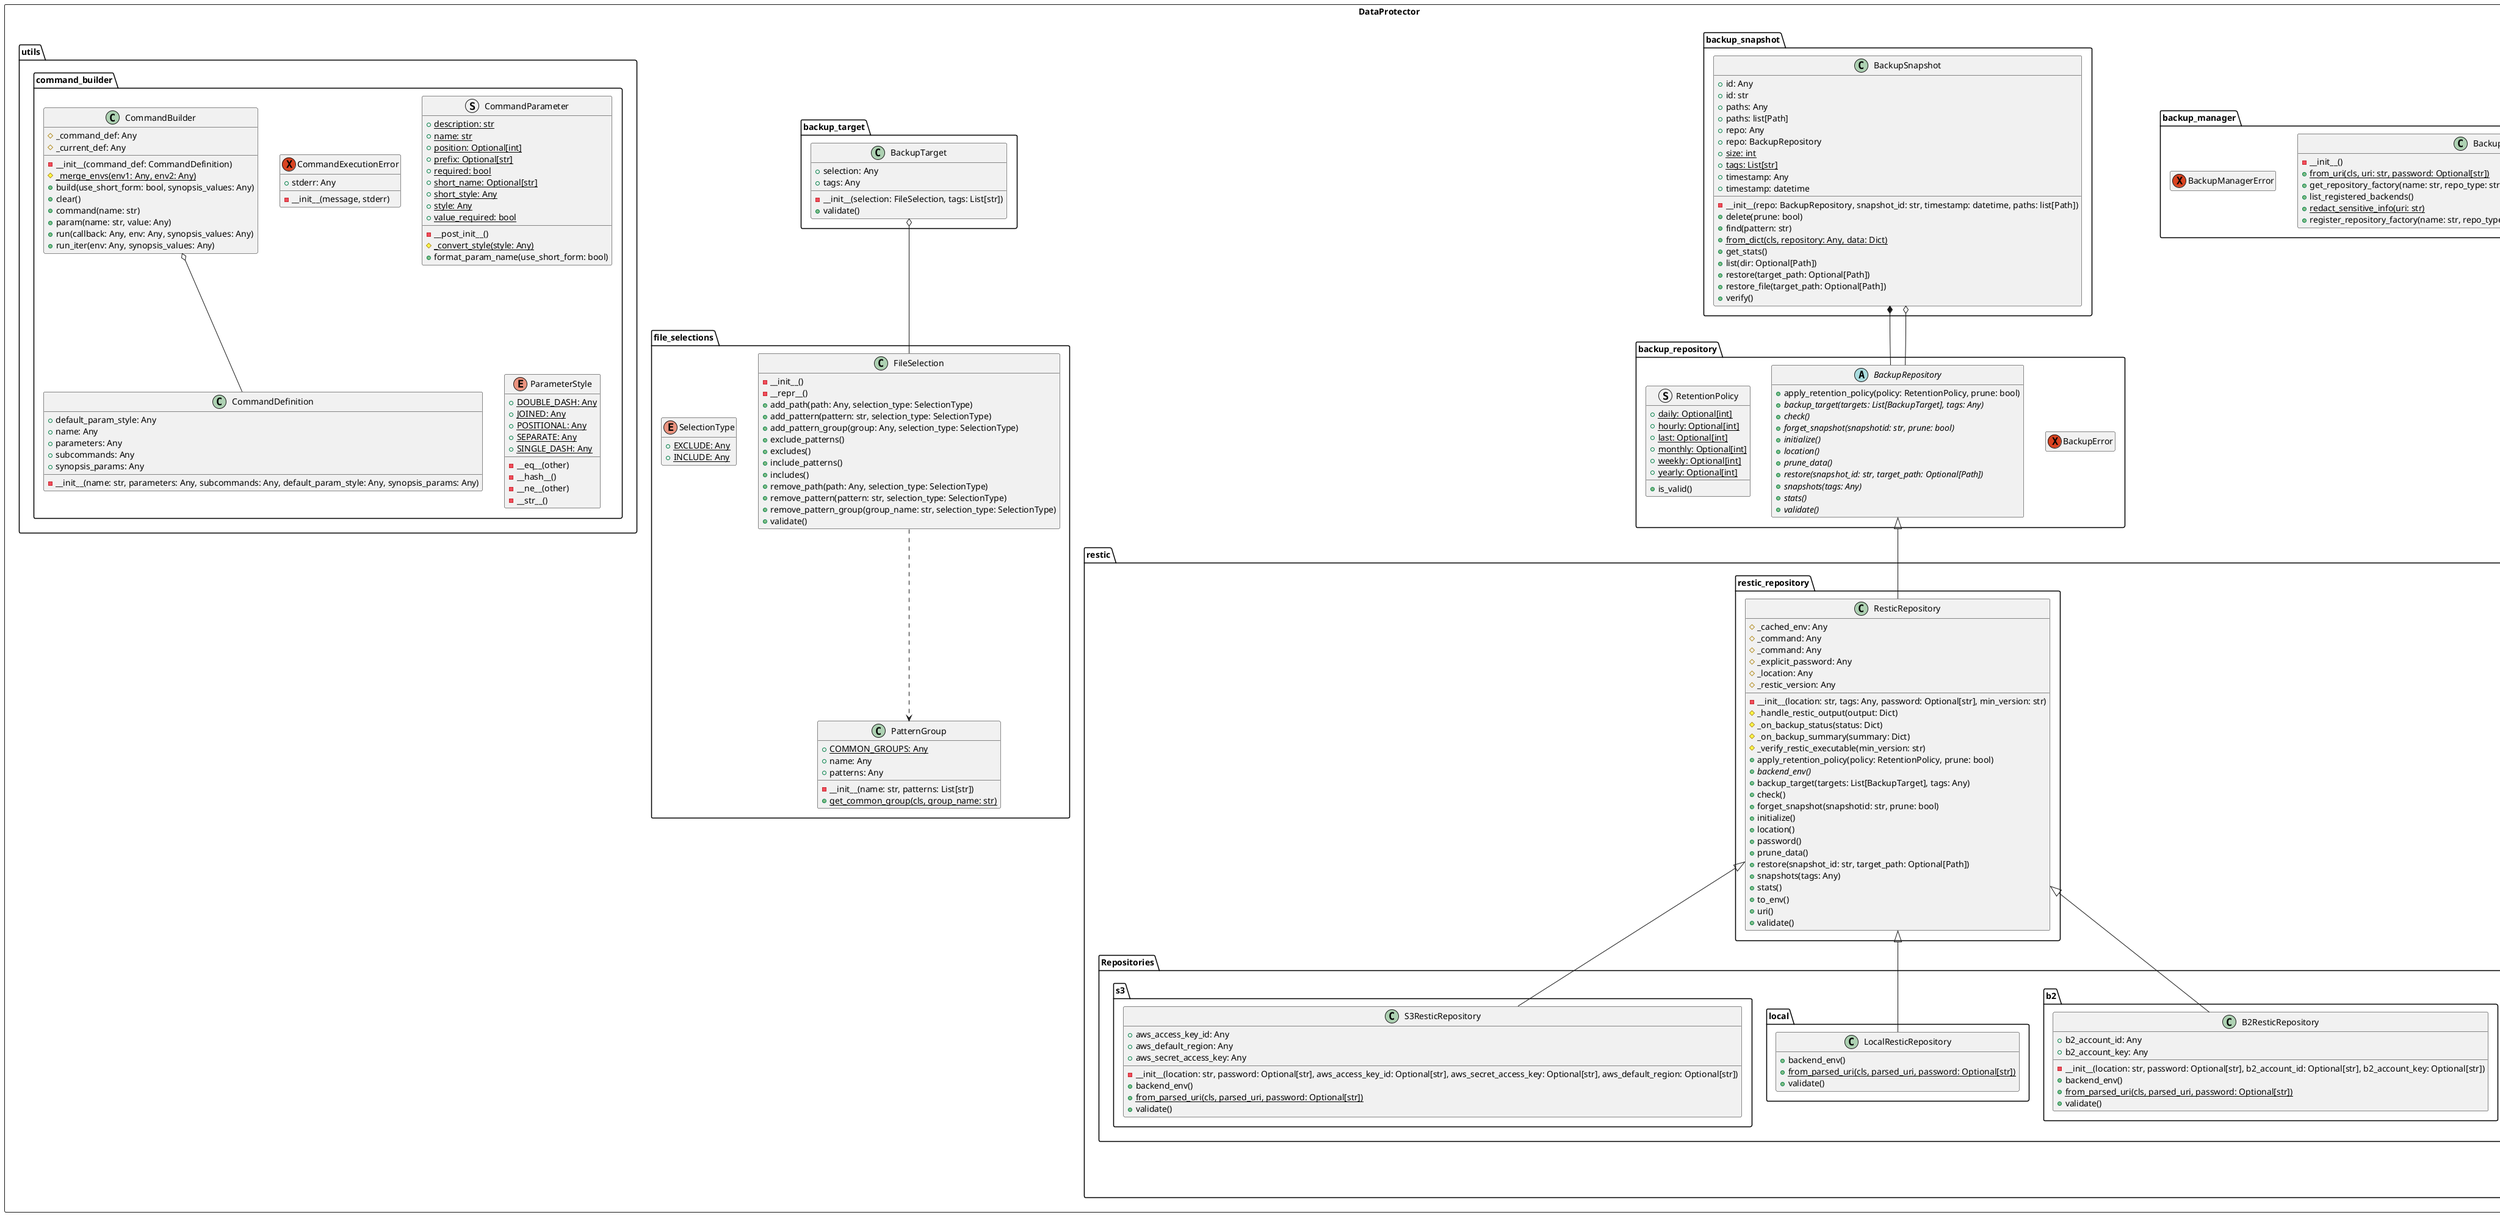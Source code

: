 @startuml
' PlantUML style configuration
!theme _none_
skin plantuml
hide empty members

' Project classes

class DataProtector.backup_manager.BackupManager {
    - __init__()
    + {classifier} from_uri(cls, uri: str, password: Optional[str])
    + get_repository_factory(name: str, repo_type: str)
    + list_registered_backends()
    + {static} redact_sensitive_info(uri: str)
    + register_repository_factory(name: str, repo_type: str, repository_class: Type[BackupRepository])
}

exception DataProtector.backup_manager.BackupManagerError

exception DataProtector.backup_repository.BackupError

abstract class DataProtector.backup_repository.BackupRepository {
    + apply_retention_policy(policy: RetentionPolicy, prune: bool)
    + {abstract} backup_target(targets: List[BackupTarget], tags: Any)
    + {abstract} check()
    + {abstract} forget_snapshot(snapshotid: str, prune: bool)
    + {abstract} initialize()
    + {abstract} location()
    + {abstract} prune_data()
    + {abstract} restore(snapshot_id: str, target_path: Optional[Path])
    + {abstract} snapshots(tags: Any)
    + {abstract} stats()
    + {abstract} validate()
}

struct DataProtector.backup_repository.RetentionPolicy {
    + {static} daily: Optional[int]
    + {static} hourly: Optional[int]
    + {static} last: Optional[int]
    + {static} monthly: Optional[int]
    + {static} weekly: Optional[int]
    + {static} yearly: Optional[int]
    + is_valid()
}

class DataProtector.backup_snapshot.BackupSnapshot {
    + id: Any
    + id: str
    + paths: Any
    + paths: list[Path]
    + repo: Any
    + repo: BackupRepository
    + {static} size: int
    + {static} tags: List[str]
    + timestamp: Any
    + timestamp: datetime
    - __init__(repo: BackupRepository, snapshot_id: str, timestamp: datetime, paths: list[Path])
    + delete(prune: bool)
    + find(pattern: str)
    + {classifier} from_dict(cls, repository: Any, data: Dict)
    + get_stats()
    + list(dir: Optional[Path])
    + restore(target_path: Optional[Path])
    + restore_file(target_path: Optional[Path])
    + verify()
}

class DataProtector.backup_target.BackupTarget {
    + selection: Any
    + tags: Any
    - __init__(selection: FileSelection, tags: List[str])
    + validate()
}

class DataProtector.file_selections.FileSelection {
    - __init__()
    - __repr__()
    + add_path(path: Any, selection_type: SelectionType)
    + add_pattern(pattern: str, selection_type: SelectionType)
    + add_pattern_group(group: Any, selection_type: SelectionType)
    + exclude_patterns()
    + excludes()
    + include_patterns()
    + includes()
    + remove_path(path: Any, selection_type: SelectionType)
    + remove_pattern(pattern: str, selection_type: SelectionType)
    + remove_pattern_group(group_name: str, selection_type: SelectionType)
    + validate()
}

class DataProtector.file_selections.PatternGroup {
    + {static} COMMON_GROUPS: Any
    + name: Any
    + patterns: Any
    - __init__(name: str, patterns: List[str])
    + {classifier} get_common_group(cls, group_name: str)
}

enum DataProtector.file_selections.SelectionType {
    + {static} EXCLUDE: Any
    + {static} INCLUDE: Any
}

class DataProtector.restic.Repositories.b2.B2ResticRepository {
    + b2_account_id: Any
    + b2_account_key: Any
    - __init__(location: str, password: Optional[str], b2_account_id: Optional[str], b2_account_key: Optional[str])
    + backend_env()
    + {classifier} from_parsed_uri(cls, parsed_uri, password: Optional[str])
    + validate()
}

class DataProtector.restic.Repositories.local.LocalResticRepository {
    + backend_env()
    + {classifier} from_parsed_uri(cls, parsed_uri, password: Optional[str])
    + validate()
}

class DataProtector.restic.Repositories.s3.S3ResticRepository {
    + aws_access_key_id: Any
    + aws_default_region: Any
    + aws_secret_access_key: Any
    - __init__(location: str, password: Optional[str], aws_access_key_id: Optional[str], aws_secret_access_key: Optional[str], aws_default_region: Optional[str])
    + backend_env()
    + {classifier} from_parsed_uri(cls, parsed_uri, password: Optional[str])
    + validate()
}

exception DataProtector.restic.errors.RepositoryError

exception DataProtector.restic.errors.ResticError

exception DataProtector.restic.errors.ResticVersionError

exception DataProtector.restic.errors.UnsupportedSchemeError

class DataProtector.restic.restic_repository.ResticRepository {
    # _cached_env: Any
    # _command: Any
    # _command: Any
    # _explicit_password: Any
    # _location: Any
    # _restic_version: Any
    - __init__(location: str, tags: Any, password: Optional[str], min_version: str)
    # _handle_restic_output(output: Dict)
    # _on_backup_status(status: Dict)
    # _on_backup_summary(summary: Dict)
    # _verify_restic_executable(min_version: str)
    + apply_retention_policy(policy: RetentionPolicy, prune: bool)
    + {abstract} backend_env()
    + backup_target(targets: List[BackupTarget], tags: Any)
    + check()
    + forget_snapshot(snapshotid: str, prune: bool)
    + initialize()
    + location()
    + password()
    + prune_data()
    + restore(snapshot_id: str, target_path: Optional[Path])
    + snapshots(tags: Any)
    + stats()
    + to_env()
    + uri()
    + validate()
}

class DataProtector.utils.command_builder.CommandBuilder {
    # _command_def: Any
    # _current_def: Any
    - __init__(command_def: CommandDefinition)
    # {static} _merge_envs(env1: Any, env2: Any)
    + build(use_short_form: bool, synopsis_values: Any)
    + clear()
    + command(name: str)
    + param(name: str, value: Any)
    + run(callback: Any, env: Any, synopsis_values: Any)
    + run_iter(env: Any, synopsis_values: Any)
}

class DataProtector.utils.command_builder.CommandDefinition {
    + default_param_style: Any
    + name: Any
    + parameters: Any
    + subcommands: Any
    + synopsis_params: Any
    - __init__(name: str, parameters: Any, subcommands: Any, default_param_style: Any, synopsis_params: Any)
}

exception DataProtector.utils.command_builder.CommandExecutionError {
    + stderr: Any
    - __init__(message, stderr)
}

struct DataProtector.utils.command_builder.CommandParameter {
    + {static} description: str
    + {static} name: str
    + {static} position: Optional[int]
    + {static} prefix: Optional[str]
    + {static} required: bool
    + {static} short_name: Optional[str]
    + {static} short_style: Any
    + {static} style: Any
    + {static} value_required: bool
    - __post_init__()
    # {static} _convert_style(style: Any)
    + format_param_name(use_short_form: bool)
}

enum DataProtector.utils.command_builder.ParameterStyle {
    + {static} DOUBLE_DASH: Any
    + {static} JOINED: Any
    + {static} POSITIONAL: Any
    + {static} SEPARATE: Any
    + {static} SINGLE_DASH: Any
    - __eq__(other)
    - __hash__()
    - __ne__(other)
    - __str__()
}


' Relationships

' Extensions (inheritance)
DataProtector.backup_repository.BackupRepository <|-- DataProtector.restic.restic_repository.ResticRepository
DataProtector.restic.errors.RepositoryError <|-- DataProtector.restic.errors.UnsupportedSchemeError
DataProtector.restic.errors.ResticError <|-- DataProtector.restic.errors.RepositoryError
DataProtector.restic.errors.ResticError <|-- DataProtector.restic.errors.ResticVersionError
DataProtector.restic.restic_repository.ResticRepository <|-- DataProtector.restic.Repositories.b2.B2ResticRepository
DataProtector.restic.restic_repository.ResticRepository <|-- DataProtector.restic.Repositories.local.LocalResticRepository
DataProtector.restic.restic_repository.ResticRepository <|-- DataProtector.restic.Repositories.s3.S3ResticRepository

' Compositions
DataProtector.backup_snapshot.BackupSnapshot *-- DataProtector.backup_repository.BackupRepository

' Aggregations
DataProtector.backup_snapshot.BackupSnapshot o-- DataProtector.backup_repository.BackupRepository
DataProtector.backup_target.BackupTarget o-- DataProtector.file_selections.FileSelection
DataProtector.utils.command_builder.CommandBuilder o-- DataProtector.utils.command_builder.CommandDefinition

' Weak dependencies
DataProtector.file_selections.FileSelection ..> DataProtector.file_selections.PatternGroup

' Packages
package DataProtector <<Rectangle>> 
{
}

@enduml